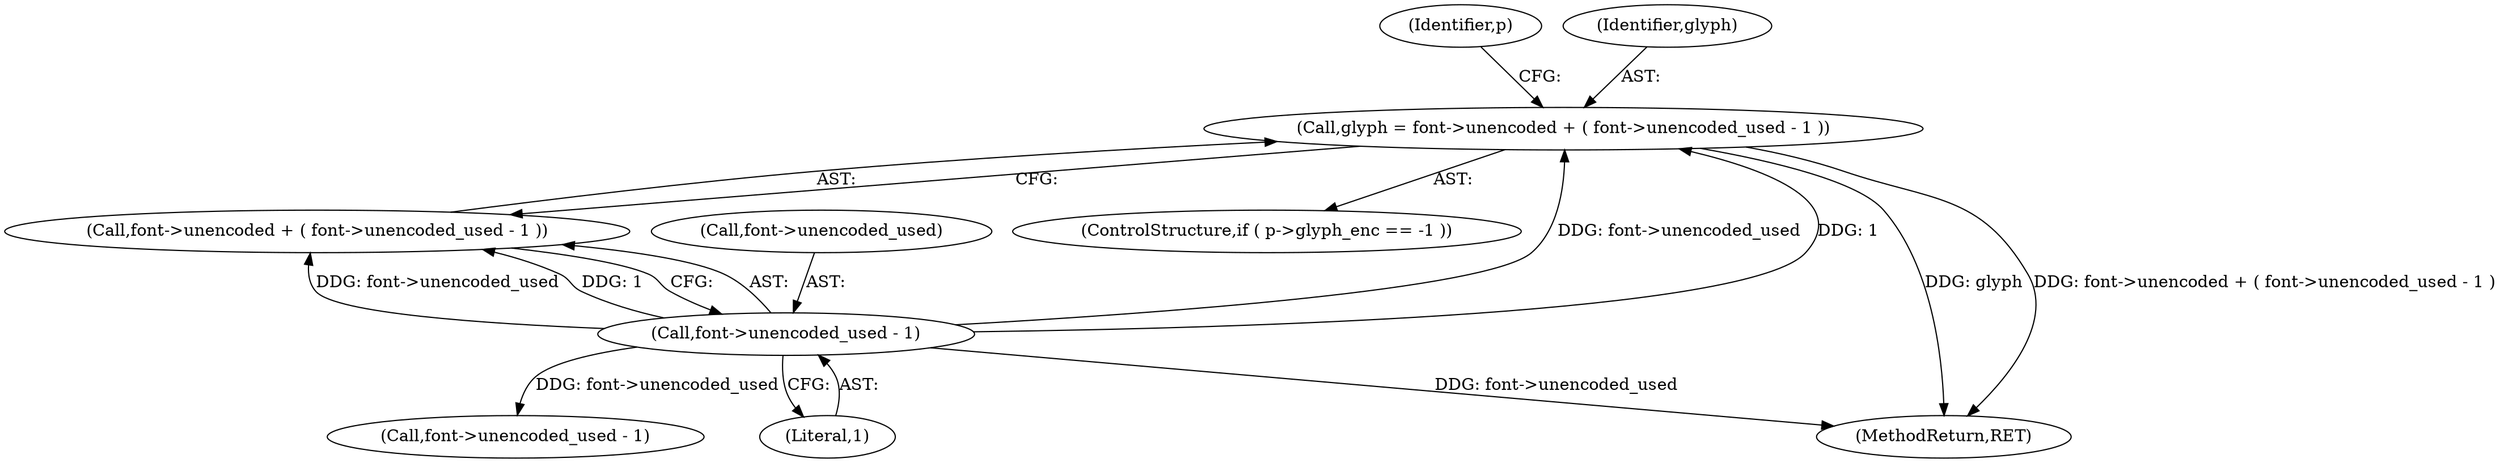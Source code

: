 digraph "0_savannah_07bdb6e289c7954e2a533039dc93c1c136099d2d@pointer" {
"1000792" [label="(Call,glyph = font->unencoded + ( font->unencoded_used - 1 ))"];
"1000798" [label="(Call,font->unencoded_used - 1)"];
"1000794" [label="(Call,font->unencoded + ( font->unencoded_used - 1 ))"];
"1000785" [label="(ControlStructure,if ( p->glyph_enc == -1 ))"];
"1000799" [label="(Call,font->unencoded_used)"];
"1000818" [label="(Identifier,p)"];
"1000802" [label="(Literal,1)"];
"1000792" [label="(Call,glyph = font->unencoded + ( font->unencoded_used - 1 ))"];
"1000793" [label="(Identifier,glyph)"];
"1001425" [label="(Call,font->unencoded_used - 1)"];
"1000798" [label="(Call,font->unencoded_used - 1)"];
"1001571" [label="(MethodReturn,RET)"];
"1000792" -> "1000785"  [label="AST: "];
"1000792" -> "1000794"  [label="CFG: "];
"1000793" -> "1000792"  [label="AST: "];
"1000794" -> "1000792"  [label="AST: "];
"1000818" -> "1000792"  [label="CFG: "];
"1000792" -> "1001571"  [label="DDG: glyph"];
"1000792" -> "1001571"  [label="DDG: font->unencoded + ( font->unencoded_used - 1 )"];
"1000798" -> "1000792"  [label="DDG: font->unencoded_used"];
"1000798" -> "1000792"  [label="DDG: 1"];
"1000798" -> "1000794"  [label="AST: "];
"1000798" -> "1000802"  [label="CFG: "];
"1000799" -> "1000798"  [label="AST: "];
"1000802" -> "1000798"  [label="AST: "];
"1000794" -> "1000798"  [label="CFG: "];
"1000798" -> "1001571"  [label="DDG: font->unencoded_used"];
"1000798" -> "1000794"  [label="DDG: font->unencoded_used"];
"1000798" -> "1000794"  [label="DDG: 1"];
"1000798" -> "1001425"  [label="DDG: font->unencoded_used"];
}
